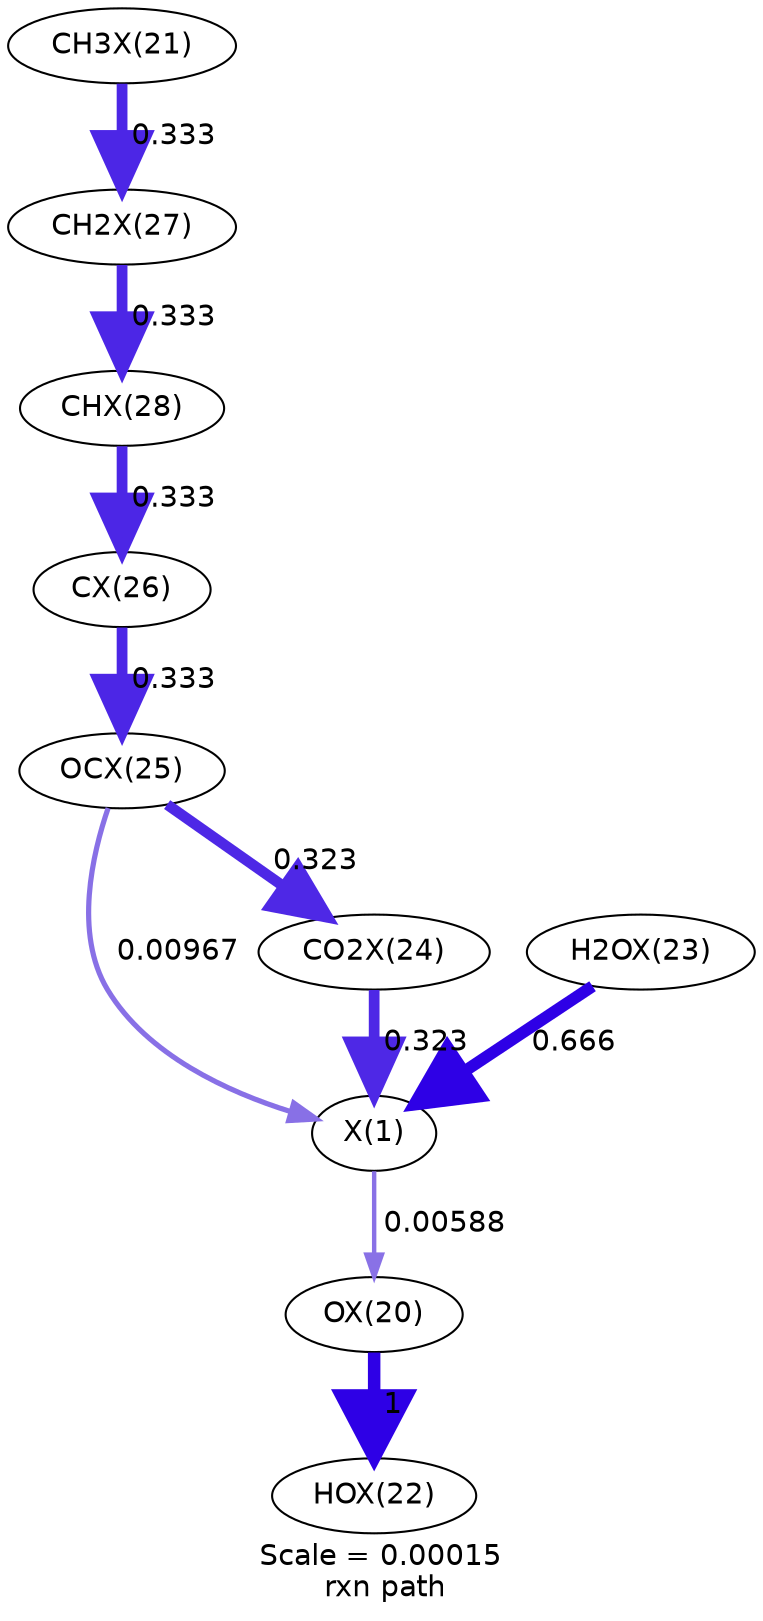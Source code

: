digraph reaction_paths {
center=1;
s20 -> s22[fontname="Helvetica", style="setlinewidth(2.12)", arrowsize=1.06, color="0.7, 0.506, 0.9"
, label=" 0.00588"];
s27 -> s20[fontname="Helvetica", style="setlinewidth(2.5)", arrowsize=1.25, color="0.7, 0.51, 0.9"
, label=" 0.00967"];
s25 -> s20[fontname="Helvetica", style="setlinewidth(5.69)", arrowsize=2.85, color="0.7, 1.17, 0.9"
, label=" 0.666"];
s26 -> s20[fontname="Helvetica", style="setlinewidth(5.15)", arrowsize=2.57, color="0.7, 0.823, 0.9"
, label=" 0.323"];
s22 -> s24[fontname="Helvetica", style="setlinewidth(6)", arrowsize=3, color="0.7, 1.5, 0.9"
, label=" 1"];
s23 -> s29[fontname="Helvetica", style="setlinewidth(5.17)", arrowsize=2.58, color="0.7, 0.833, 0.9"
, label=" 0.333"];
s29 -> s30[fontname="Helvetica", style="setlinewidth(5.17)", arrowsize=2.58, color="0.7, 0.833, 0.9"
, label=" 0.333"];
s30 -> s28[fontname="Helvetica", style="setlinewidth(5.17)", arrowsize=2.58, color="0.7, 0.833, 0.9"
, label=" 0.333"];
s28 -> s27[fontname="Helvetica", style="setlinewidth(5.17)", arrowsize=2.58, color="0.7, 0.833, 0.9"
, label=" 0.333"];
s27 -> s26[fontname="Helvetica", style="setlinewidth(5.15)", arrowsize=2.57, color="0.7, 0.823, 0.9"
, label=" 0.323"];
s20 [ fontname="Helvetica", label="X(1)"];
s22 [ fontname="Helvetica", label="OX(20)"];
s23 [ fontname="Helvetica", label="CH3X(21)"];
s24 [ fontname="Helvetica", label="HOX(22)"];
s25 [ fontname="Helvetica", label="H2OX(23)"];
s26 [ fontname="Helvetica", label="CO2X(24)"];
s27 [ fontname="Helvetica", label="OCX(25)"];
s28 [ fontname="Helvetica", label="CX(26)"];
s29 [ fontname="Helvetica", label="CH2X(27)"];
s30 [ fontname="Helvetica", label="CHX(28)"];
 label = "Scale = 0.00015\l rxn path";
 fontname = "Helvetica";
}
